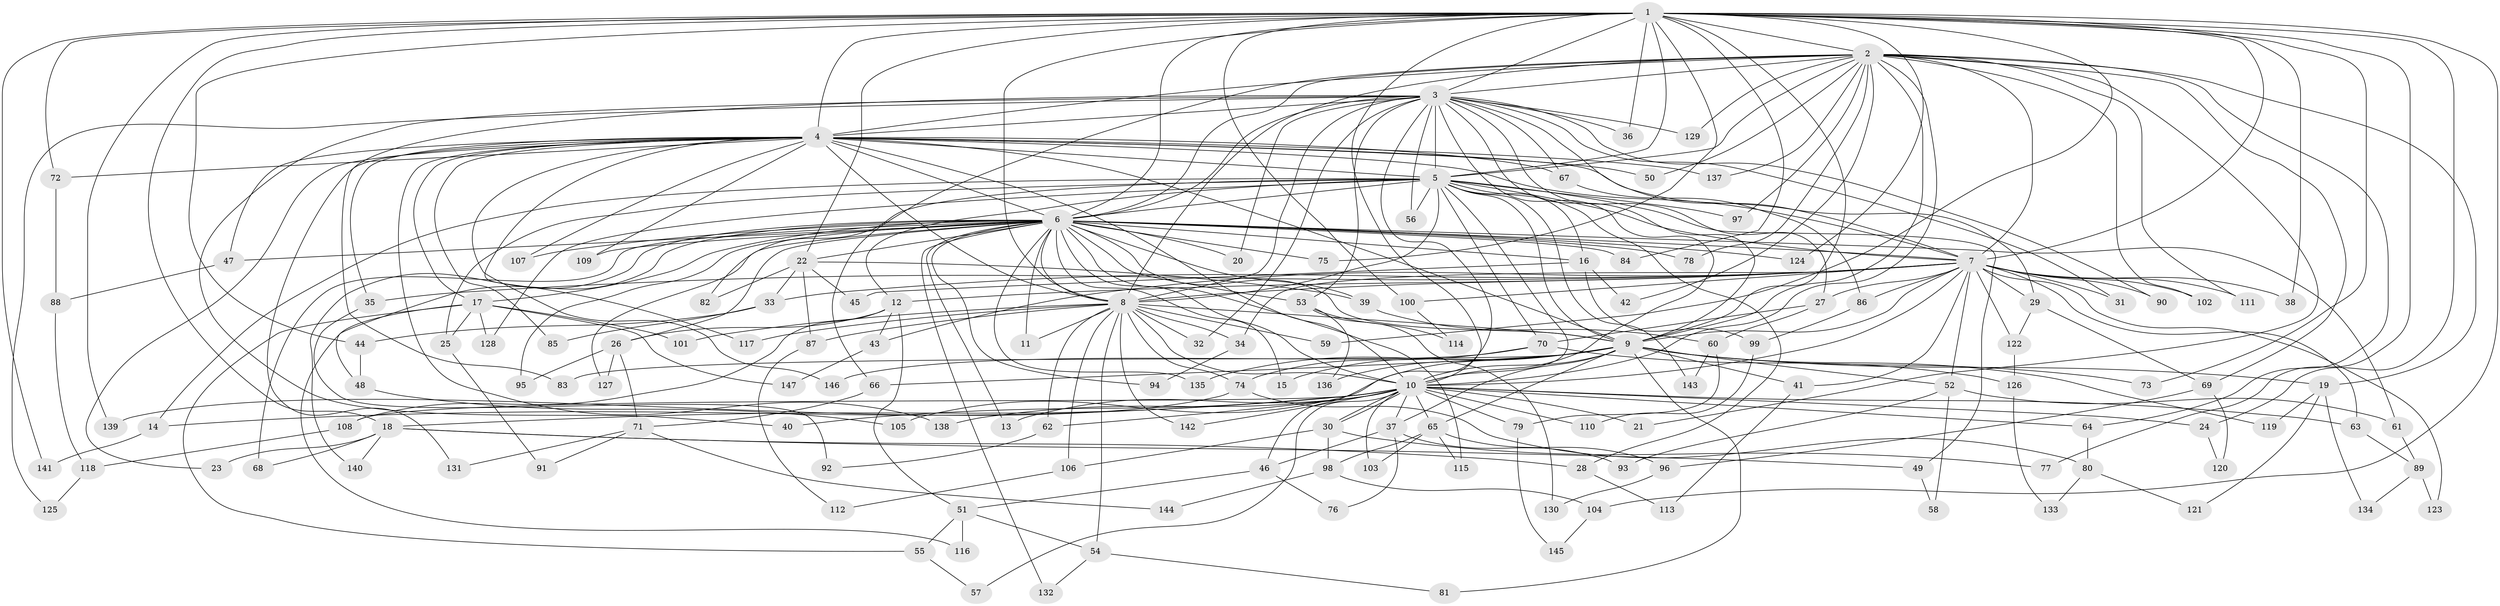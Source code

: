 // coarse degree distribution, {22: 0.017241379310344827, 20: 0.017241379310344827, 21: 0.017241379310344827, 24: 0.008620689655172414, 33: 0.008620689655172414, 26: 0.008620689655172414, 28: 0.008620689655172414, 2: 0.4827586206896552, 6: 0.017241379310344827, 3: 0.1810344827586207, 5: 0.09482758620689655, 8: 0.017241379310344827, 7: 0.017241379310344827, 4: 0.09482758620689655, 1: 0.008620689655172414}
// Generated by graph-tools (version 1.1) at 2025/41/03/06/25 10:41:35]
// undirected, 147 vertices, 319 edges
graph export_dot {
graph [start="1"]
  node [color=gray90,style=filled];
  1;
  2;
  3;
  4;
  5;
  6;
  7;
  8;
  9;
  10;
  11;
  12;
  13;
  14;
  15;
  16;
  17;
  18;
  19;
  20;
  21;
  22;
  23;
  24;
  25;
  26;
  27;
  28;
  29;
  30;
  31;
  32;
  33;
  34;
  35;
  36;
  37;
  38;
  39;
  40;
  41;
  42;
  43;
  44;
  45;
  46;
  47;
  48;
  49;
  50;
  51;
  52;
  53;
  54;
  55;
  56;
  57;
  58;
  59;
  60;
  61;
  62;
  63;
  64;
  65;
  66;
  67;
  68;
  69;
  70;
  71;
  72;
  73;
  74;
  75;
  76;
  77;
  78;
  79;
  80;
  81;
  82;
  83;
  84;
  85;
  86;
  87;
  88;
  89;
  90;
  91;
  92;
  93;
  94;
  95;
  96;
  97;
  98;
  99;
  100;
  101;
  102;
  103;
  104;
  105;
  106;
  107;
  108;
  109;
  110;
  111;
  112;
  113;
  114;
  115;
  116;
  117;
  118;
  119;
  120;
  121;
  122;
  123;
  124;
  125;
  126;
  127;
  128;
  129;
  130;
  131;
  132;
  133;
  134;
  135;
  136;
  137;
  138;
  139;
  140;
  141;
  142;
  143;
  144;
  145;
  146;
  147;
  1 -- 2;
  1 -- 3;
  1 -- 4;
  1 -- 5;
  1 -- 6;
  1 -- 7;
  1 -- 8;
  1 -- 9;
  1 -- 10;
  1 -- 18;
  1 -- 22;
  1 -- 24;
  1 -- 36;
  1 -- 38;
  1 -- 44;
  1 -- 59;
  1 -- 72;
  1 -- 73;
  1 -- 75;
  1 -- 77;
  1 -- 84;
  1 -- 100;
  1 -- 104;
  1 -- 124;
  1 -- 139;
  1 -- 141;
  2 -- 3;
  2 -- 4;
  2 -- 5;
  2 -- 6;
  2 -- 7;
  2 -- 8;
  2 -- 9;
  2 -- 10;
  2 -- 19;
  2 -- 21;
  2 -- 42;
  2 -- 50;
  2 -- 64;
  2 -- 66;
  2 -- 69;
  2 -- 78;
  2 -- 97;
  2 -- 102;
  2 -- 111;
  2 -- 129;
  2 -- 137;
  3 -- 4;
  3 -- 5;
  3 -- 6;
  3 -- 7;
  3 -- 8;
  3 -- 9;
  3 -- 10;
  3 -- 20;
  3 -- 27;
  3 -- 31;
  3 -- 32;
  3 -- 36;
  3 -- 40;
  3 -- 46;
  3 -- 53;
  3 -- 56;
  3 -- 67;
  3 -- 83;
  3 -- 90;
  3 -- 125;
  3 -- 129;
  4 -- 5;
  4 -- 6;
  4 -- 7;
  4 -- 8;
  4 -- 9;
  4 -- 10;
  4 -- 17;
  4 -- 23;
  4 -- 29;
  4 -- 35;
  4 -- 47;
  4 -- 50;
  4 -- 67;
  4 -- 72;
  4 -- 85;
  4 -- 107;
  4 -- 109;
  4 -- 117;
  4 -- 131;
  4 -- 137;
  4 -- 138;
  4 -- 146;
  5 -- 6;
  5 -- 7;
  5 -- 8;
  5 -- 9;
  5 -- 10;
  5 -- 12;
  5 -- 14;
  5 -- 16;
  5 -- 25;
  5 -- 28;
  5 -- 49;
  5 -- 56;
  5 -- 70;
  5 -- 82;
  5 -- 97;
  5 -- 128;
  5 -- 143;
  6 -- 7;
  6 -- 8;
  6 -- 9;
  6 -- 10;
  6 -- 11;
  6 -- 13;
  6 -- 15;
  6 -- 16;
  6 -- 17;
  6 -- 20;
  6 -- 22;
  6 -- 26;
  6 -- 39;
  6 -- 47;
  6 -- 48;
  6 -- 53;
  6 -- 61;
  6 -- 68;
  6 -- 75;
  6 -- 78;
  6 -- 84;
  6 -- 94;
  6 -- 95;
  6 -- 107;
  6 -- 109;
  6 -- 115;
  6 -- 124;
  6 -- 127;
  6 -- 132;
  6 -- 135;
  6 -- 140;
  7 -- 8;
  7 -- 9;
  7 -- 10;
  7 -- 12;
  7 -- 27;
  7 -- 29;
  7 -- 31;
  7 -- 33;
  7 -- 34;
  7 -- 35;
  7 -- 38;
  7 -- 41;
  7 -- 43;
  7 -- 52;
  7 -- 63;
  7 -- 86;
  7 -- 90;
  7 -- 100;
  7 -- 102;
  7 -- 111;
  7 -- 122;
  7 -- 123;
  8 -- 9;
  8 -- 10;
  8 -- 11;
  8 -- 32;
  8 -- 34;
  8 -- 54;
  8 -- 59;
  8 -- 62;
  8 -- 74;
  8 -- 87;
  8 -- 101;
  8 -- 106;
  8 -- 117;
  8 -- 142;
  9 -- 10;
  9 -- 15;
  9 -- 19;
  9 -- 37;
  9 -- 41;
  9 -- 52;
  9 -- 65;
  9 -- 66;
  9 -- 73;
  9 -- 81;
  9 -- 83;
  9 -- 105;
  9 -- 119;
  9 -- 135;
  9 -- 136;
  10 -- 13;
  10 -- 14;
  10 -- 18;
  10 -- 21;
  10 -- 24;
  10 -- 30;
  10 -- 30;
  10 -- 37;
  10 -- 40;
  10 -- 57;
  10 -- 62;
  10 -- 63;
  10 -- 64;
  10 -- 65;
  10 -- 79;
  10 -- 103;
  10 -- 108;
  10 -- 110;
  10 -- 138;
  10 -- 142;
  12 -- 26;
  12 -- 43;
  12 -- 51;
  12 -- 108;
  14 -- 141;
  16 -- 42;
  16 -- 45;
  16 -- 99;
  17 -- 25;
  17 -- 55;
  17 -- 101;
  17 -- 116;
  17 -- 128;
  17 -- 147;
  18 -- 23;
  18 -- 28;
  18 -- 49;
  18 -- 68;
  18 -- 140;
  19 -- 119;
  19 -- 121;
  19 -- 134;
  22 -- 33;
  22 -- 39;
  22 -- 45;
  22 -- 82;
  22 -- 87;
  24 -- 120;
  25 -- 91;
  26 -- 71;
  26 -- 95;
  26 -- 127;
  27 -- 60;
  27 -- 70;
  28 -- 113;
  29 -- 69;
  29 -- 122;
  30 -- 77;
  30 -- 98;
  30 -- 106;
  33 -- 44;
  33 -- 85;
  34 -- 94;
  35 -- 92;
  37 -- 46;
  37 -- 76;
  37 -- 93;
  39 -- 60;
  41 -- 113;
  43 -- 147;
  44 -- 48;
  46 -- 51;
  46 -- 76;
  47 -- 88;
  48 -- 105;
  49 -- 58;
  51 -- 54;
  51 -- 55;
  51 -- 116;
  52 -- 58;
  52 -- 61;
  52 -- 93;
  53 -- 114;
  53 -- 130;
  53 -- 136;
  54 -- 81;
  54 -- 132;
  55 -- 57;
  60 -- 79;
  60 -- 143;
  61 -- 89;
  62 -- 92;
  63 -- 89;
  64 -- 80;
  65 -- 96;
  65 -- 98;
  65 -- 103;
  65 -- 115;
  66 -- 71;
  67 -- 86;
  69 -- 96;
  69 -- 120;
  70 -- 74;
  70 -- 126;
  70 -- 146;
  71 -- 91;
  71 -- 131;
  71 -- 144;
  72 -- 88;
  74 -- 80;
  74 -- 139;
  79 -- 145;
  80 -- 121;
  80 -- 133;
  86 -- 99;
  87 -- 112;
  88 -- 118;
  89 -- 123;
  89 -- 134;
  96 -- 130;
  98 -- 104;
  98 -- 144;
  99 -- 110;
  100 -- 114;
  104 -- 145;
  106 -- 112;
  108 -- 118;
  118 -- 125;
  122 -- 126;
  126 -- 133;
}
